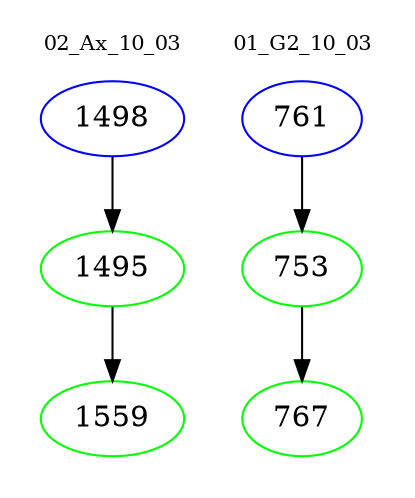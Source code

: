 digraph{
subgraph cluster_0 {
color = white
label = "02_Ax_10_03";
fontsize=10;
T0_1498 [label="1498", color="blue"]
T0_1498 -> T0_1495 [color="black"]
T0_1495 [label="1495", color="green"]
T0_1495 -> T0_1559 [color="black"]
T0_1559 [label="1559", color="green"]
}
subgraph cluster_1 {
color = white
label = "01_G2_10_03";
fontsize=10;
T1_761 [label="761", color="blue"]
T1_761 -> T1_753 [color="black"]
T1_753 [label="753", color="green"]
T1_753 -> T1_767 [color="black"]
T1_767 [label="767", color="green"]
}
}
